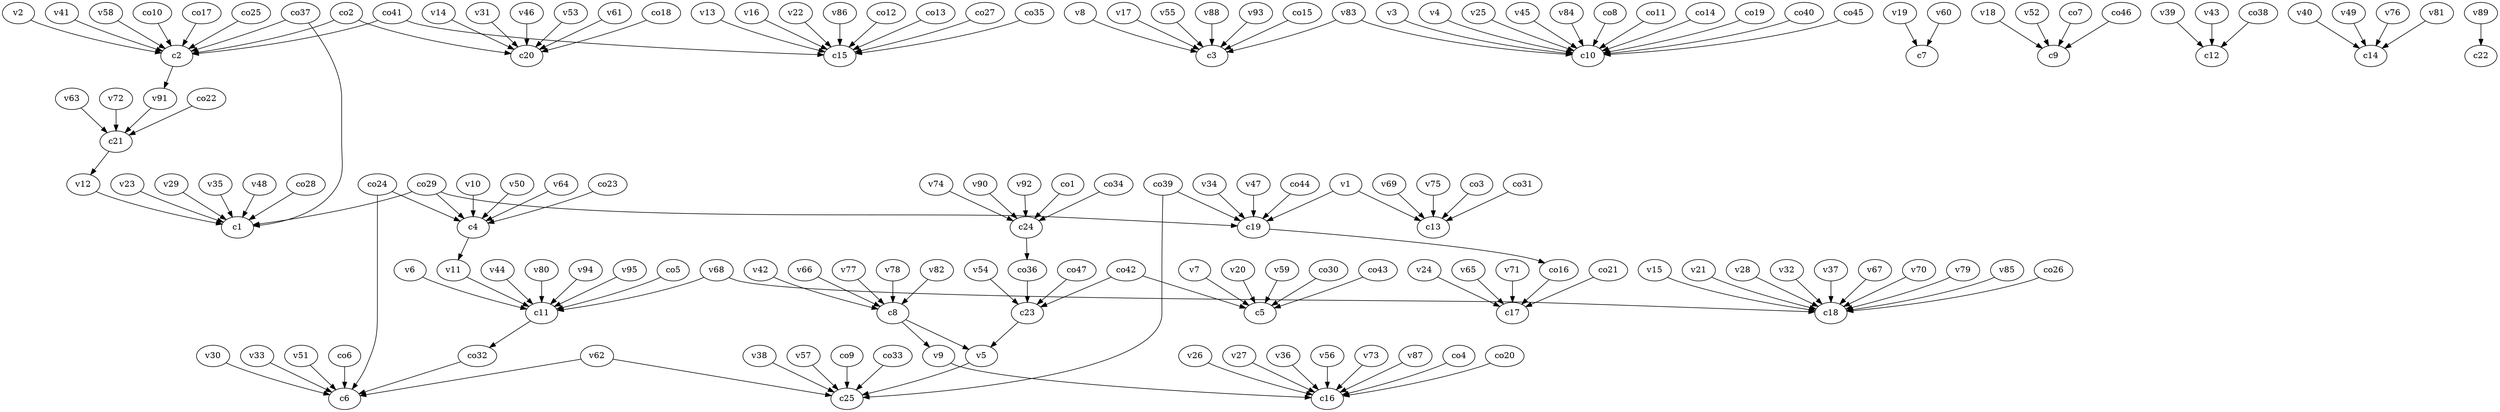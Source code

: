 strict digraph  {
c1;
c2;
c3;
c4;
c5;
c6;
c7;
c8;
c9;
c10;
c11;
c12;
c13;
c14;
c15;
c16;
c17;
c18;
c19;
c20;
c21;
c22;
c23;
c24;
c25;
v1;
v2;
v3;
v4;
v5;
v6;
v7;
v8;
v9;
v10;
v11;
v12;
v13;
v14;
v15;
v16;
v17;
v18;
v19;
v20;
v21;
v22;
v23;
v24;
v25;
v26;
v27;
v28;
v29;
v30;
v31;
v32;
v33;
v34;
v35;
v36;
v37;
v38;
v39;
v40;
v41;
v42;
v43;
v44;
v45;
v46;
v47;
v48;
v49;
v50;
v51;
v52;
v53;
v54;
v55;
v56;
v57;
v58;
v59;
v60;
v61;
v62;
v63;
v64;
v65;
v66;
v67;
v68;
v69;
v70;
v71;
v72;
v73;
v74;
v75;
v76;
v77;
v78;
v79;
v80;
v81;
v82;
v83;
v84;
v85;
v86;
v87;
v88;
v89;
v90;
v91;
v92;
v93;
v94;
v95;
co1;
co2;
co3;
co4;
co5;
co6;
co7;
co8;
co9;
co10;
co11;
co12;
co13;
co14;
co15;
co16;
co17;
co18;
co19;
co20;
co21;
co22;
co23;
co24;
co25;
co26;
co27;
co28;
co29;
co30;
co31;
co32;
co33;
co34;
co35;
co36;
co37;
co38;
co39;
co40;
co41;
co42;
co43;
co44;
co45;
co46;
co47;
c2 -> v91  [weight=1];
c4 -> v11  [weight=1];
c8 -> v5  [weight=1];
c8 -> v9  [weight=1];
c11 -> co32  [weight=1];
c19 -> co16  [weight=1];
c21 -> v12  [weight=1];
c23 -> v5  [weight=1];
c24 -> co36  [weight=1];
v1 -> c19  [weight=1];
v1 -> c13  [weight=1];
v2 -> c2  [weight=1];
v3 -> c10  [weight=1];
v4 -> c10  [weight=1];
v5 -> c25  [weight=1];
v6 -> c11  [weight=1];
v7 -> c5  [weight=1];
v8 -> c3  [weight=1];
v9 -> c16  [weight=1];
v10 -> c4  [weight=1];
v11 -> c11  [weight=1];
v12 -> c1  [weight=1];
v13 -> c15  [weight=1];
v14 -> c20  [weight=1];
v15 -> c18  [weight=1];
v16 -> c15  [weight=1];
v17 -> c3  [weight=1];
v18 -> c9  [weight=1];
v19 -> c7  [weight=1];
v20 -> c5  [weight=1];
v21 -> c18  [weight=1];
v22 -> c15  [weight=1];
v23 -> c1  [weight=1];
v24 -> c17  [weight=1];
v25 -> c10  [weight=1];
v26 -> c16  [weight=1];
v27 -> c16  [weight=1];
v28 -> c18  [weight=1];
v29 -> c1  [weight=1];
v30 -> c6  [weight=1];
v31 -> c20  [weight=1];
v32 -> c18  [weight=1];
v33 -> c6  [weight=1];
v34 -> c19  [weight=1];
v35 -> c1  [weight=1];
v36 -> c16  [weight=1];
v37 -> c18  [weight=1];
v38 -> c25  [weight=1];
v39 -> c12  [weight=1];
v40 -> c14  [weight=1];
v41 -> c2  [weight=1];
v42 -> c8  [weight=1];
v43 -> c12  [weight=1];
v44 -> c11  [weight=1];
v45 -> c10  [weight=1];
v46 -> c20  [weight=1];
v47 -> c19  [weight=1];
v48 -> c1  [weight=1];
v49 -> c14  [weight=1];
v50 -> c4  [weight=1];
v51 -> c6  [weight=1];
v52 -> c9  [weight=1];
v53 -> c20  [weight=1];
v54 -> c23  [weight=1];
v55 -> c3  [weight=1];
v56 -> c16  [weight=1];
v57 -> c25  [weight=1];
v58 -> c2  [weight=1];
v59 -> c5  [weight=1];
v60 -> c7  [weight=1];
v61 -> c20  [weight=1];
v62 -> c25  [weight=1];
v62 -> c6  [weight=1];
v63 -> c21  [weight=1];
v64 -> c4  [weight=1];
v65 -> c17  [weight=1];
v66 -> c8  [weight=1];
v67 -> c18  [weight=1];
v68 -> c11  [weight=1];
v68 -> c18  [weight=1];
v69 -> c13  [weight=1];
v70 -> c18  [weight=1];
v71 -> c17  [weight=1];
v72 -> c21  [weight=1];
v73 -> c16  [weight=1];
v74 -> c24  [weight=1];
v75 -> c13  [weight=1];
v76 -> c14  [weight=1];
v77 -> c8  [weight=1];
v78 -> c8  [weight=1];
v79 -> c18  [weight=1];
v80 -> c11  [weight=1];
v81 -> c14  [weight=1];
v82 -> c8  [weight=1];
v83 -> c10  [weight=1];
v83 -> c3  [weight=1];
v84 -> c10  [weight=1];
v85 -> c18  [weight=1];
v86 -> c15  [weight=1];
v87 -> c16  [weight=1];
v88 -> c3  [weight=1];
v89 -> c22  [weight=1];
v90 -> c24  [weight=1];
v91 -> c21  [weight=1];
v92 -> c24  [weight=1];
v93 -> c3  [weight=1];
v94 -> c11  [weight=1];
v95 -> c11  [weight=1];
co1 -> c24  [weight=1];
co2 -> c20  [weight=1];
co2 -> c2  [weight=1];
co3 -> c13  [weight=1];
co4 -> c16  [weight=1];
co5 -> c11  [weight=1];
co6 -> c6  [weight=1];
co7 -> c9  [weight=1];
co8 -> c10  [weight=1];
co9 -> c25  [weight=1];
co10 -> c2  [weight=1];
co11 -> c10  [weight=1];
co12 -> c15  [weight=1];
co13 -> c15  [weight=1];
co14 -> c10  [weight=1];
co15 -> c3  [weight=1];
co16 -> c17  [weight=1];
co17 -> c2  [weight=1];
co18 -> c20  [weight=1];
co19 -> c10  [weight=1];
co20 -> c16  [weight=1];
co21 -> c17  [weight=1];
co22 -> c21  [weight=1];
co23 -> c4  [weight=1];
co24 -> c4  [weight=1];
co24 -> c6  [weight=1];
co25 -> c2  [weight=1];
co26 -> c18  [weight=1];
co27 -> c15  [weight=1];
co28 -> c1  [weight=1];
co29 -> c19  [weight=1];
co29 -> c1  [weight=1];
co29 -> c4  [weight=1];
co30 -> c5  [weight=1];
co31 -> c13  [weight=1];
co32 -> c6  [weight=1];
co33 -> c25  [weight=1];
co34 -> c24  [weight=1];
co35 -> c15  [weight=1];
co36 -> c23  [weight=1];
co37 -> c2  [weight=1];
co37 -> c1  [weight=1];
co38 -> c12  [weight=1];
co39 -> c25  [weight=1];
co39 -> c19  [weight=1];
co40 -> c10  [weight=1];
co41 -> c15  [weight=1];
co41 -> c2  [weight=1];
co42 -> c5  [weight=1];
co42 -> c23  [weight=1];
co43 -> c5  [weight=1];
co44 -> c19  [weight=1];
co45 -> c10  [weight=1];
co46 -> c9  [weight=1];
co47 -> c23  [weight=1];
}
